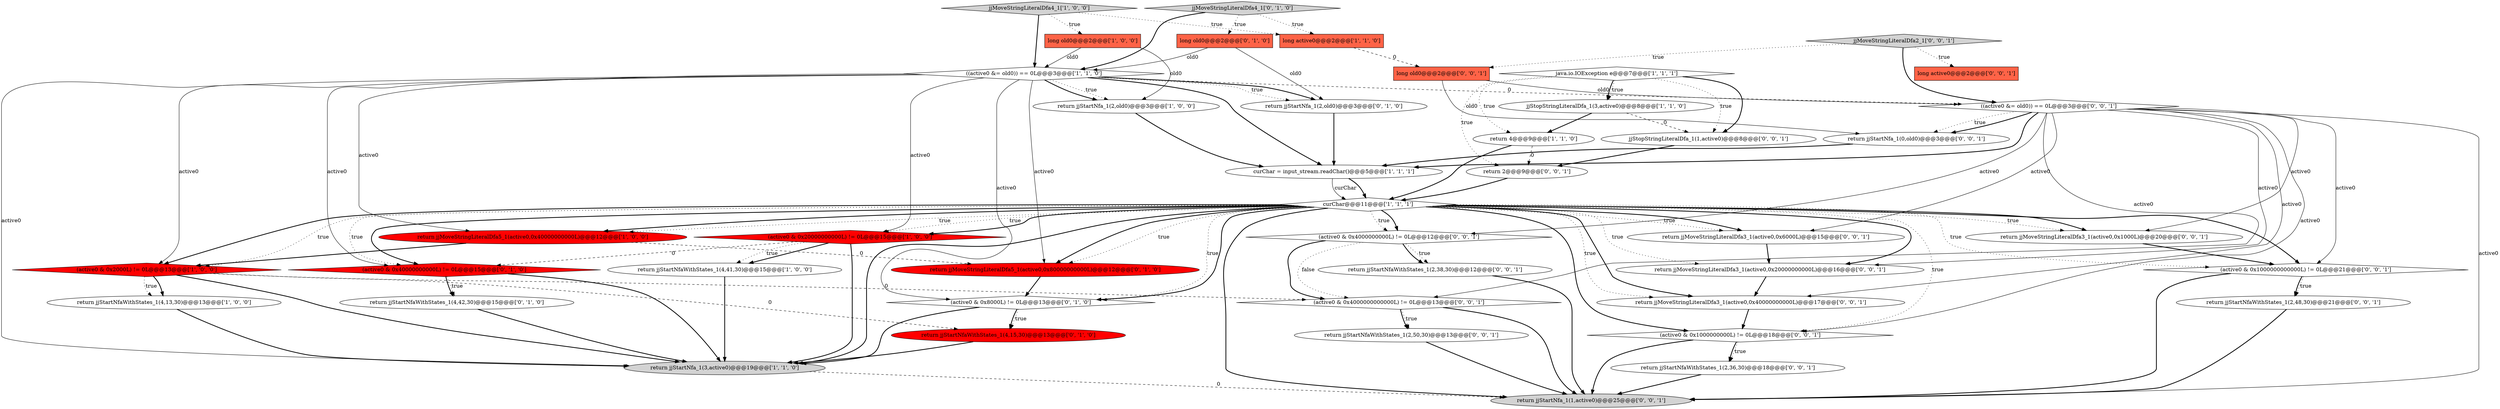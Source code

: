 digraph {
4 [style = filled, label = "long old0@@@2@@@['1', '0', '0']", fillcolor = tomato, shape = box image = "AAA0AAABBB1BBB"];
28 [style = filled, label = "return jjStartNfaWithStates_1(2,50,30)@@@13@@@['0', '0', '1']", fillcolor = white, shape = ellipse image = "AAA0AAABBB3BBB"];
9 [style = filled, label = "jjStopStringLiteralDfa_1(3,active0)@@@8@@@['1', '1', '0']", fillcolor = white, shape = ellipse image = "AAA0AAABBB1BBB"];
37 [style = filled, label = "long old0@@@2@@@['0', '0', '1']", fillcolor = tomato, shape = box image = "AAA0AAABBB3BBB"];
14 [style = filled, label = "long active0@@@2@@@['1', '1', '0']", fillcolor = tomato, shape = box image = "AAA0AAABBB1BBB"];
40 [style = filled, label = "return jjStartNfa_1(1,active0)@@@25@@@['0', '0', '1']", fillcolor = lightgray, shape = ellipse image = "AAA0AAABBB3BBB"];
7 [style = filled, label = "java.io.IOException e@@@7@@@['1', '1', '1']", fillcolor = white, shape = diamond image = "AAA0AAABBB1BBB"];
24 [style = filled, label = "(active0 & 0x4000000000L) != 0L@@@12@@@['0', '0', '1']", fillcolor = white, shape = diamond image = "AAA0AAABBB3BBB"];
32 [style = filled, label = "return jjStartNfaWithStates_1(2,36,30)@@@18@@@['0', '0', '1']", fillcolor = white, shape = ellipse image = "AAA0AAABBB3BBB"];
33 [style = filled, label = "(active0 & 0x1000000000L) != 0L@@@18@@@['0', '0', '1']", fillcolor = white, shape = diamond image = "AAA0AAABBB3BBB"];
39 [style = filled, label = "(active0 & 0x4000000000000L) != 0L@@@13@@@['0', '0', '1']", fillcolor = white, shape = diamond image = "AAA0AAABBB3BBB"];
15 [style = filled, label = "(active0 & 0x20000000000L) != 0L@@@15@@@['1', '0', '0']", fillcolor = red, shape = diamond image = "AAA1AAABBB1BBB"];
42 [style = filled, label = "return jjMoveStringLiteralDfa3_1(active0,0x40000000000L)@@@17@@@['0', '0', '1']", fillcolor = white, shape = ellipse image = "AAA0AAABBB3BBB"];
35 [style = filled, label = "return jjMoveStringLiteralDfa3_1(active0,0x6000L)@@@15@@@['0', '0', '1']", fillcolor = white, shape = ellipse image = "AAA0AAABBB3BBB"];
26 [style = filled, label = "((active0 &= old0)) == 0L@@@3@@@['0', '0', '1']", fillcolor = white, shape = diamond image = "AAA0AAABBB3BBB"];
5 [style = filled, label = "return 4@@@9@@@['1', '1', '0']", fillcolor = white, shape = ellipse image = "AAA0AAABBB1BBB"];
43 [style = filled, label = "return jjStartNfaWithStates_1(2,38,30)@@@12@@@['0', '0', '1']", fillcolor = white, shape = ellipse image = "AAA0AAABBB3BBB"];
38 [style = filled, label = "(active0 & 0x1000000000000L) != 0L@@@21@@@['0', '0', '1']", fillcolor = white, shape = diamond image = "AAA0AAABBB3BBB"];
3 [style = filled, label = "return jjStartNfa_1(3,active0)@@@19@@@['1', '1', '0']", fillcolor = lightgray, shape = ellipse image = "AAA0AAABBB1BBB"];
30 [style = filled, label = "return jjMoveStringLiteralDfa3_1(active0,0x1000L)@@@20@@@['0', '0', '1']", fillcolor = white, shape = ellipse image = "AAA0AAABBB3BBB"];
19 [style = filled, label = "(active0 & 0x40000000000L) != 0L@@@15@@@['0', '1', '0']", fillcolor = red, shape = diamond image = "AAA1AAABBB2BBB"];
27 [style = filled, label = "return jjMoveStringLiteralDfa3_1(active0,0x20000000000L)@@@16@@@['0', '0', '1']", fillcolor = white, shape = ellipse image = "AAA0AAABBB3BBB"];
36 [style = filled, label = "return jjStartNfaWithStates_1(2,48,30)@@@21@@@['0', '0', '1']", fillcolor = white, shape = ellipse image = "AAA0AAABBB3BBB"];
31 [style = filled, label = "return 2@@@9@@@['0', '0', '1']", fillcolor = white, shape = ellipse image = "AAA0AAABBB3BBB"];
1 [style = filled, label = "return jjStartNfaWithStates_1(4,13,30)@@@13@@@['1', '0', '0']", fillcolor = white, shape = ellipse image = "AAA0AAABBB1BBB"];
13 [style = filled, label = "((active0 &= old0)) == 0L@@@3@@@['1', '1', '0']", fillcolor = white, shape = diamond image = "AAA0AAABBB1BBB"];
29 [style = filled, label = "jjStopStringLiteralDfa_1(1,active0)@@@8@@@['0', '0', '1']", fillcolor = white, shape = ellipse image = "AAA0AAABBB3BBB"];
25 [style = filled, label = "return jjStartNfa_1(0,old0)@@@3@@@['0', '0', '1']", fillcolor = white, shape = ellipse image = "AAA0AAABBB3BBB"];
18 [style = filled, label = "jjMoveStringLiteralDfa4_1['0', '1', '0']", fillcolor = lightgray, shape = diamond image = "AAA0AAABBB2BBB"];
6 [style = filled, label = "return jjStartNfa_1(2,old0)@@@3@@@['1', '0', '0']", fillcolor = white, shape = ellipse image = "AAA0AAABBB1BBB"];
20 [style = filled, label = "return jjMoveStringLiteralDfa5_1(active0,0x80000000000L)@@@12@@@['0', '1', '0']", fillcolor = red, shape = ellipse image = "AAA1AAABBB2BBB"];
17 [style = filled, label = "(active0 & 0x8000L) != 0L@@@13@@@['0', '1', '0']", fillcolor = white, shape = diamond image = "AAA0AAABBB2BBB"];
34 [style = filled, label = "long active0@@@2@@@['0', '0', '1']", fillcolor = tomato, shape = box image = "AAA0AAABBB3BBB"];
23 [style = filled, label = "return jjStartNfaWithStates_1(4,15,30)@@@13@@@['0', '1', '0']", fillcolor = red, shape = ellipse image = "AAA1AAABBB2BBB"];
41 [style = filled, label = "jjMoveStringLiteralDfa2_1['0', '0', '1']", fillcolor = lightgray, shape = diamond image = "AAA0AAABBB3BBB"];
11 [style = filled, label = "return jjStartNfaWithStates_1(4,41,30)@@@15@@@['1', '0', '0']", fillcolor = white, shape = ellipse image = "AAA0AAABBB1BBB"];
2 [style = filled, label = "jjMoveStringLiteralDfa4_1['1', '0', '0']", fillcolor = lightgray, shape = diamond image = "AAA0AAABBB1BBB"];
8 [style = filled, label = "(active0 & 0x2000L) != 0L@@@13@@@['1', '0', '0']", fillcolor = red, shape = diamond image = "AAA1AAABBB1BBB"];
0 [style = filled, label = "curChar = input_stream.readChar()@@@5@@@['1', '1', '1']", fillcolor = white, shape = ellipse image = "AAA0AAABBB1BBB"];
16 [style = filled, label = "return jjStartNfaWithStates_1(4,42,30)@@@15@@@['0', '1', '0']", fillcolor = white, shape = ellipse image = "AAA0AAABBB2BBB"];
10 [style = filled, label = "return jjMoveStringLiteralDfa5_1(active0,0x40000000000L)@@@12@@@['1', '0', '0']", fillcolor = red, shape = ellipse image = "AAA1AAABBB1BBB"];
21 [style = filled, label = "long old0@@@2@@@['0', '1', '0']", fillcolor = tomato, shape = box image = "AAA0AAABBB2BBB"];
22 [style = filled, label = "return jjStartNfa_1(2,old0)@@@3@@@['0', '1', '0']", fillcolor = white, shape = ellipse image = "AAA0AAABBB2BBB"];
12 [style = filled, label = "curChar@@@11@@@['1', '1', '1']", fillcolor = white, shape = diamond image = "AAA0AAABBB1BBB"];
21->13 [style = solid, label="old0"];
3->40 [style = dashed, label="0"];
12->8 [style = dotted, label="true"];
24->43 [style = dotted, label="true"];
12->15 [style = dotted, label="true"];
24->39 [style = bold, label=""];
37->25 [style = solid, label="old0"];
12->42 [style = dotted, label="true"];
12->42 [style = bold, label=""];
15->19 [style = dashed, label="0"];
24->43 [style = bold, label=""];
26->24 [style = solid, label="active0"];
12->35 [style = dotted, label="true"];
7->9 [style = bold, label=""];
8->1 [style = bold, label=""];
4->13 [style = solid, label="old0"];
43->40 [style = bold, label=""];
12->40 [style = bold, label=""];
37->26 [style = solid, label="old0"];
12->10 [style = bold, label=""];
12->38 [style = bold, label=""];
12->20 [style = dotted, label="true"];
22->0 [style = bold, label=""];
15->11 [style = bold, label=""];
10->8 [style = bold, label=""];
9->5 [style = bold, label=""];
13->15 [style = solid, label="active0"];
10->20 [style = dashed, label="0"];
13->22 [style = bold, label=""];
19->3 [style = bold, label=""];
12->33 [style = dotted, label="true"];
13->20 [style = solid, label="active0"];
7->29 [style = bold, label=""];
13->6 [style = dotted, label="true"];
16->3 [style = bold, label=""];
13->8 [style = solid, label="active0"];
12->17 [style = dotted, label="true"];
33->32 [style = dotted, label="true"];
26->40 [style = solid, label="active0"];
26->33 [style = solid, label="active0"];
23->3 [style = bold, label=""];
12->35 [style = bold, label=""];
13->26 [style = dashed, label="0"];
17->23 [style = dotted, label="true"];
7->29 [style = dotted, label="true"];
12->27 [style = dotted, label="true"];
21->22 [style = solid, label="old0"];
26->0 [style = bold, label=""];
13->22 [style = dotted, label="true"];
12->10 [style = dotted, label="true"];
26->27 [style = solid, label="active0"];
12->19 [style = dotted, label="true"];
26->39 [style = solid, label="active0"];
12->33 [style = bold, label=""];
26->42 [style = solid, label="active0"];
13->0 [style = bold, label=""];
26->35 [style = solid, label="active0"];
25->0 [style = bold, label=""];
13->19 [style = solid, label="active0"];
36->40 [style = bold, label=""];
14->37 [style = dashed, label="0"];
0->12 [style = bold, label=""];
8->3 [style = bold, label=""];
12->17 [style = bold, label=""];
18->21 [style = dotted, label="true"];
1->3 [style = bold, label=""];
12->20 [style = bold, label=""];
7->31 [style = dotted, label="true"];
41->37 [style = dotted, label="true"];
12->24 [style = bold, label=""];
15->3 [style = bold, label=""];
26->38 [style = solid, label="active0"];
17->23 [style = bold, label=""];
31->12 [style = bold, label=""];
19->16 [style = bold, label=""];
7->5 [style = dotted, label="true"];
41->34 [style = dotted, label="true"];
11->3 [style = bold, label=""];
12->8 [style = bold, label=""];
39->40 [style = bold, label=""];
32->40 [style = bold, label=""];
2->4 [style = dotted, label="true"];
15->11 [style = dotted, label="true"];
12->24 [style = dotted, label="true"];
17->3 [style = bold, label=""];
5->31 [style = dashed, label="0"];
2->14 [style = dotted, label="true"];
33->32 [style = bold, label=""];
13->17 [style = solid, label="active0"];
24->39 [style = dotted, label="false"];
12->3 [style = bold, label=""];
13->6 [style = bold, label=""];
38->40 [style = bold, label=""];
12->27 [style = bold, label=""];
38->36 [style = dotted, label="true"];
30->38 [style = bold, label=""];
0->12 [style = solid, label="curChar"];
35->27 [style = bold, label=""];
20->17 [style = bold, label=""];
28->40 [style = bold, label=""];
4->6 [style = solid, label="old0"];
26->30 [style = solid, label="active0"];
26->25 [style = dotted, label="true"];
26->25 [style = bold, label=""];
29->31 [style = bold, label=""];
12->15 [style = bold, label=""];
42->33 [style = bold, label=""];
38->36 [style = bold, label=""];
12->30 [style = bold, label=""];
6->0 [style = bold, label=""];
7->9 [style = dotted, label="true"];
12->38 [style = dotted, label="true"];
18->14 [style = dotted, label="true"];
12->30 [style = dotted, label="true"];
39->28 [style = bold, label=""];
27->42 [style = bold, label=""];
2->13 [style = bold, label=""];
8->1 [style = dotted, label="true"];
13->3 [style = solid, label="active0"];
33->40 [style = bold, label=""];
9->29 [style = dashed, label="0"];
5->12 [style = bold, label=""];
8->39 [style = dashed, label="0"];
19->16 [style = dotted, label="true"];
18->13 [style = bold, label=""];
13->10 [style = solid, label="active0"];
39->28 [style = dotted, label="true"];
41->26 [style = bold, label=""];
12->19 [style = bold, label=""];
8->23 [style = dashed, label="0"];
}
